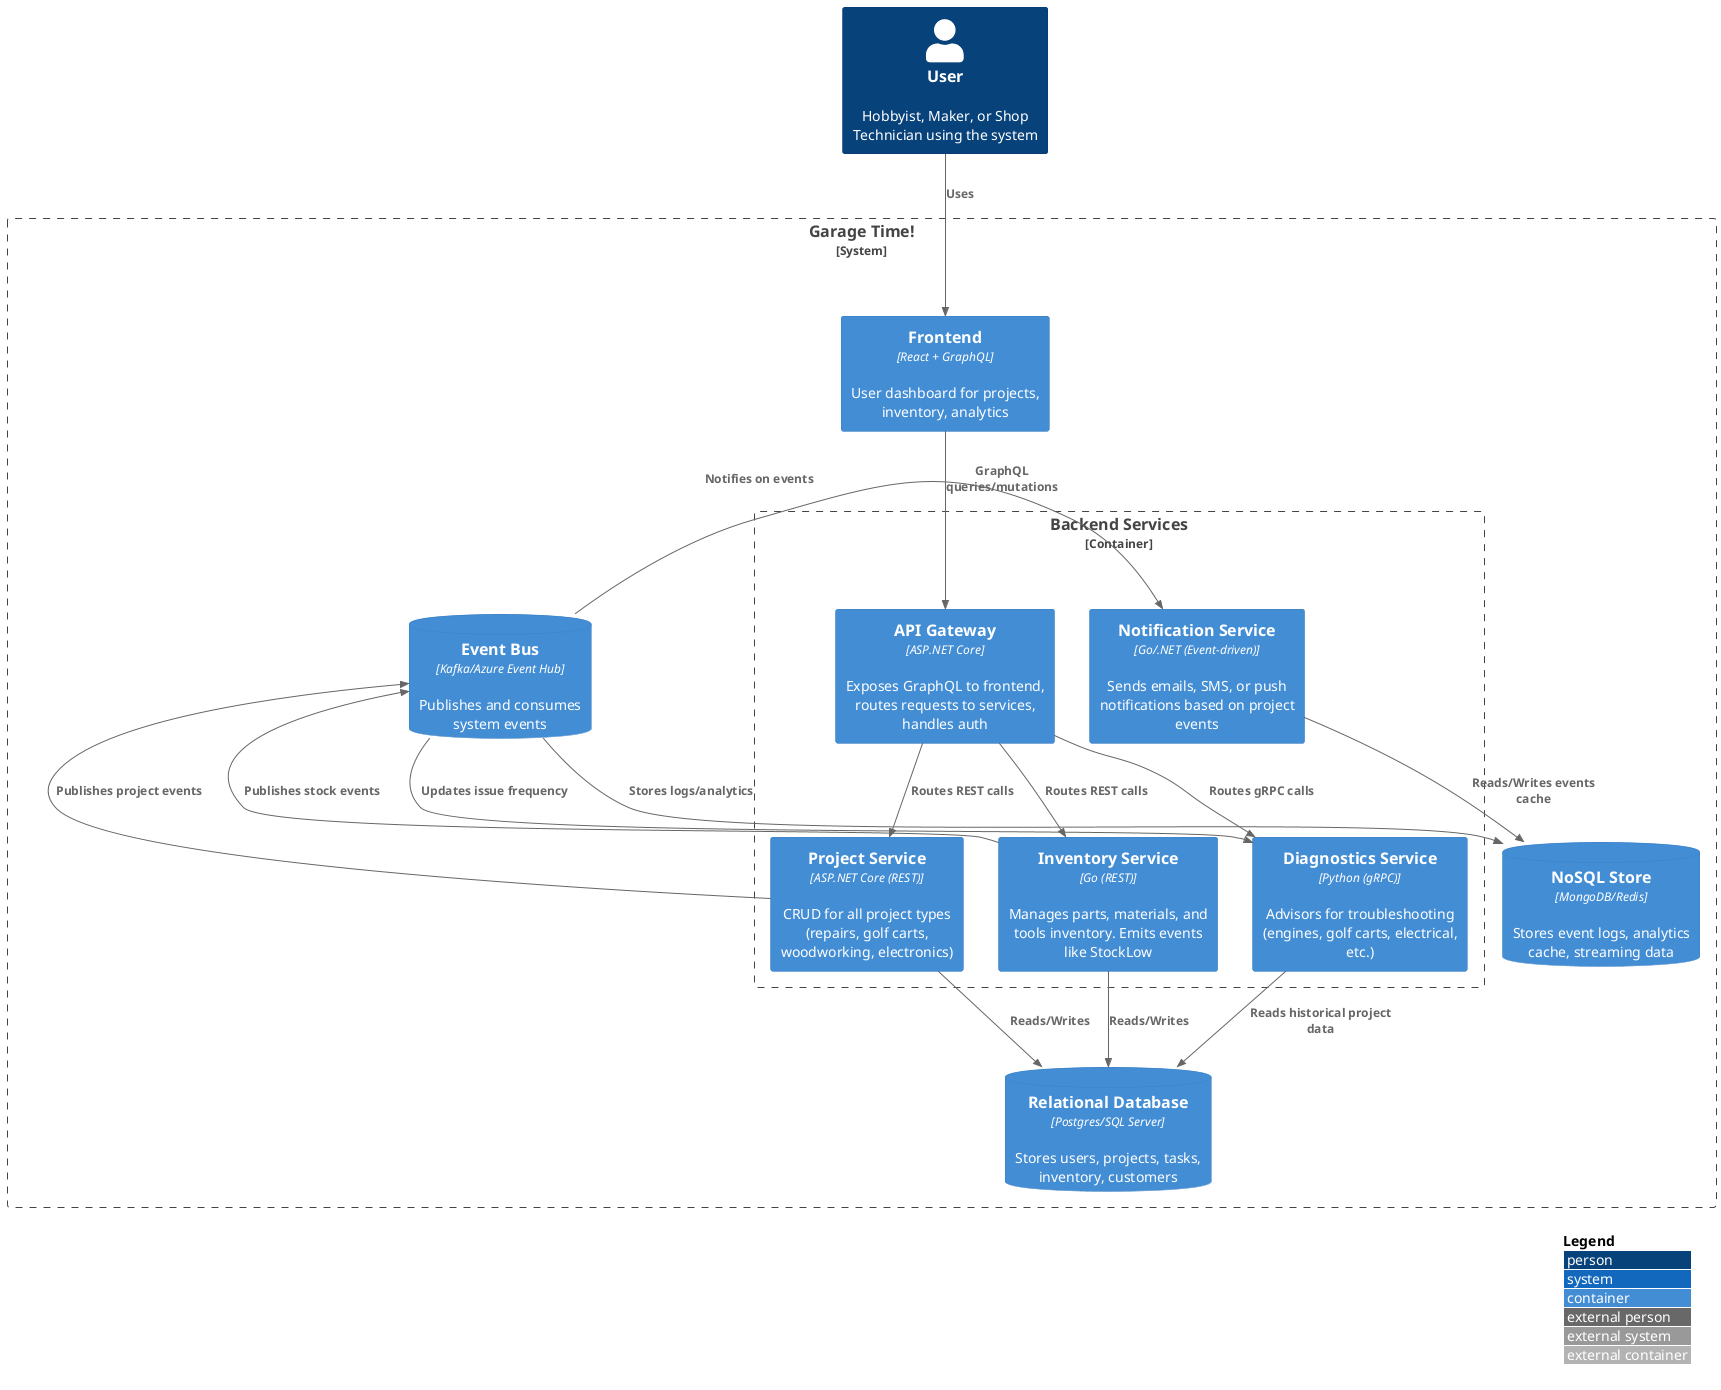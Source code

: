 @startuml

!include <C4/C4_Container>

LAYOUT_WITH_LEGEND()

Person(user, "User", "Hobbyist, Maker, or Shop Technician using the system")

System_Boundary(gt, "Garage Time!") {

    Container_Boundary(api, "Backend Services") {
        Container(apiGateway, "API Gateway", "ASP.NET Core", "Exposes GraphQL to frontend, routes requests to services, handles auth")
        Container(projectSvc, "Project Service", "ASP.NET Core (REST)", "CRUD for all project types (repairs, golf carts, woodworking, electronics)")
        Container(inventorySvc, "Inventory Service", "Go (REST)", "Manages parts, materials, and tools inventory. Emits events like StockLow")
        Container(diagnosticsSvc, "Diagnostics Service", "Python (gRPC)", "Advisors for troubleshooting (engines, golf carts, electrical, etc.)")
        Container(notificationSvc, "Notification Service", "Go/.NET (Event-driven)", "Sends emails, SMS, or push notifications based on project events")
    }

    Container(frontend, "Frontend", "React + GraphQL", "User dashboard for projects, inventory, analytics")

    ContainerDb(relDB, "Relational Database", "Postgres/SQL Server", "Stores users, projects, tasks, inventory, customers")
    ContainerDb(noSql, "NoSQL Store", "MongoDB/Redis", "Stores event logs, analytics cache, streaming data")
    ContainerDb(eventBus, "Event Bus", "Kafka/Azure Event Hub", "Publishes and consumes system events")
}

Rel(user, frontend, "Uses")
Rel(frontend, apiGateway, "GraphQL queries/mutations")
Rel(apiGateway, projectSvc, "Routes REST calls")
Rel(apiGateway, inventorySvc, "Routes REST calls")
Rel(apiGateway, diagnosticsSvc, "Routes gRPC calls")

Rel(projectSvc, relDB, "Reads/Writes")
Rel(inventorySvc, relDB, "Reads/Writes")
Rel(diagnosticsSvc, relDB, "Reads historical project data")
Rel(notificationSvc, noSql, "Reads/Writes events cache")

Rel(projectSvc, eventBus, "Publishes project events")
Rel(inventorySvc, eventBus, "Publishes stock events")
Rel(eventBus, notificationSvc, "Notifies on events")
Rel(eventBus, diagnosticsSvc, "Updates issue frequency")
Rel(eventBus, noSql, "Stores logs/analytics")

@enduml
